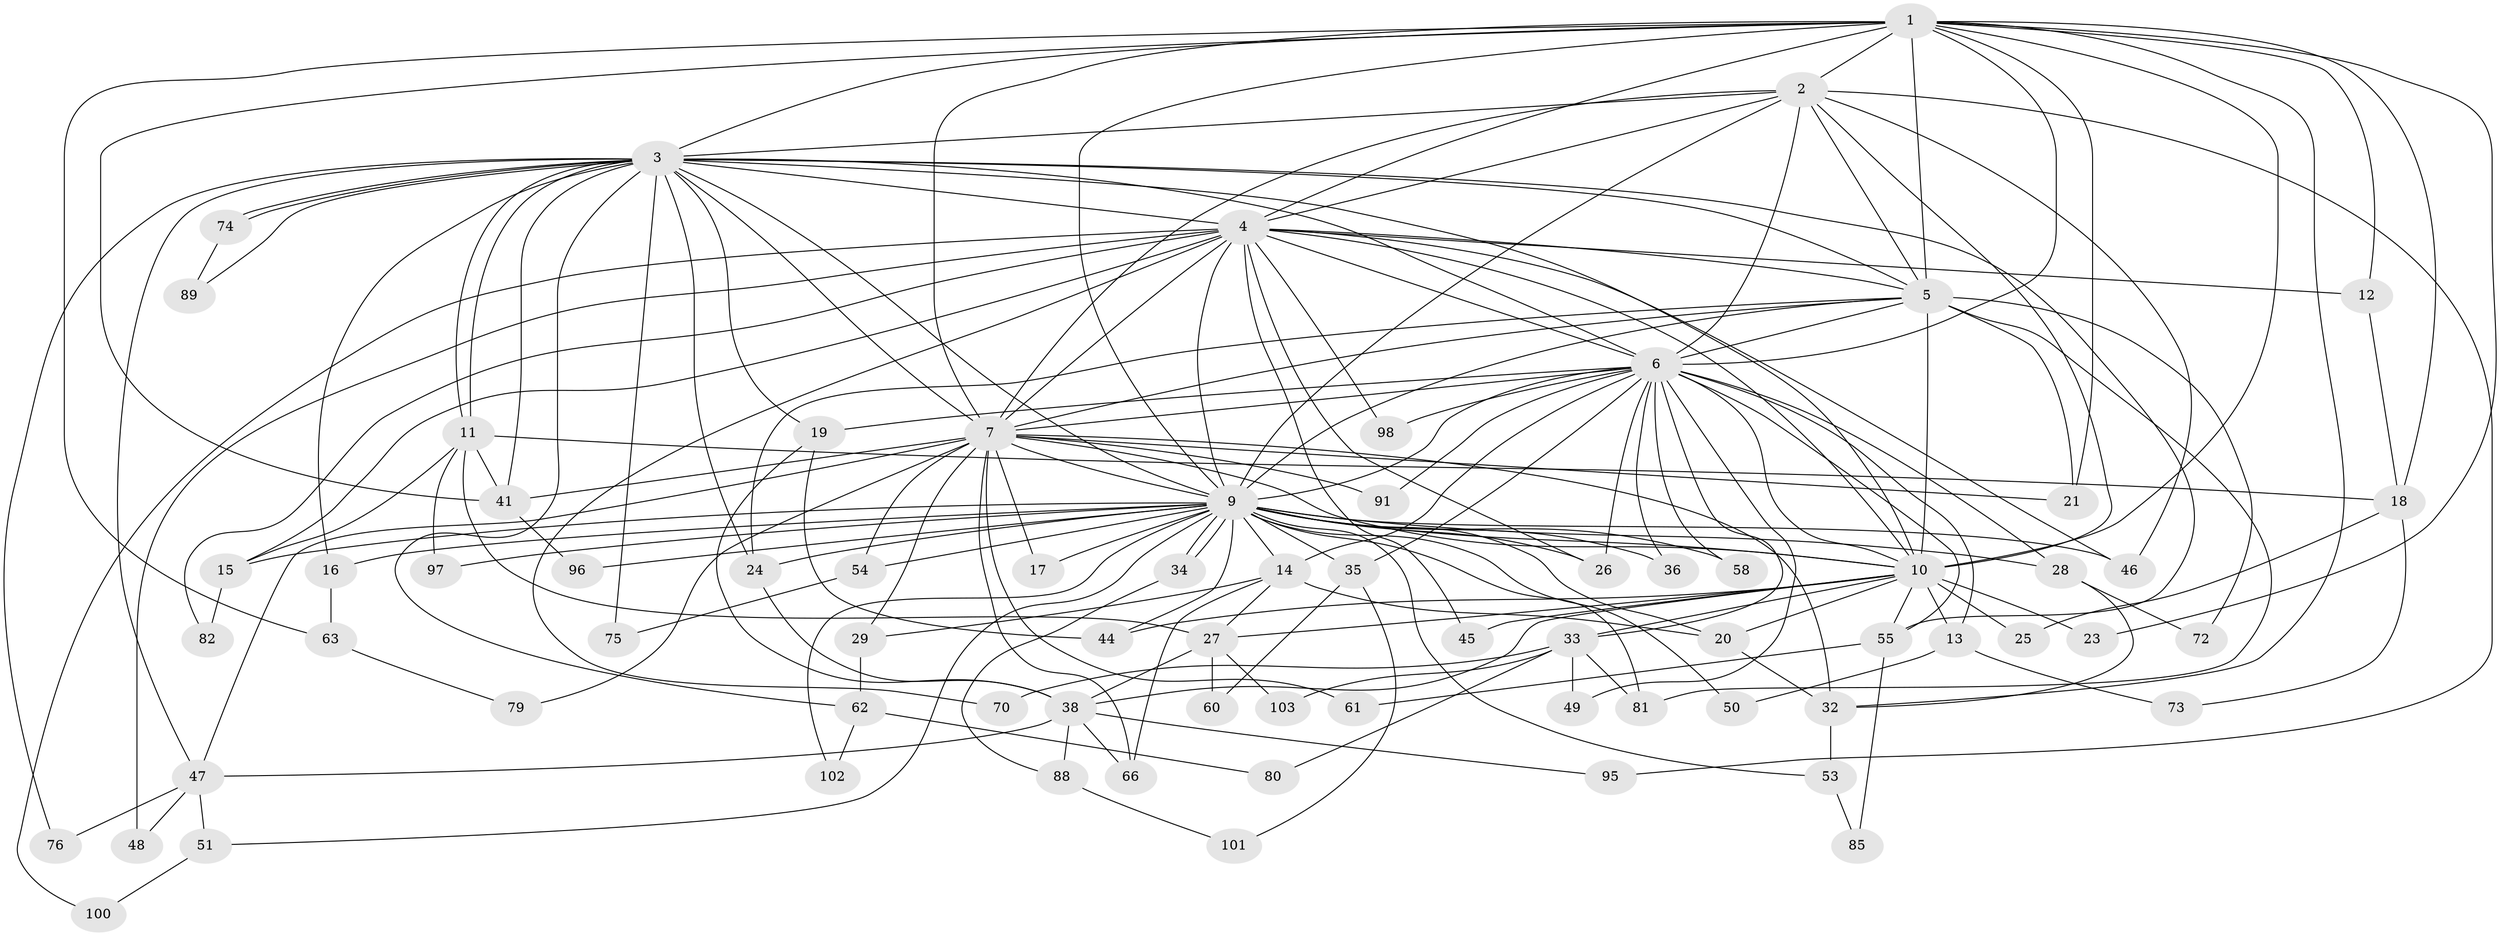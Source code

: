 // Generated by graph-tools (version 1.1) at 2025/23/03/03/25 07:23:37]
// undirected, 73 vertices, 183 edges
graph export_dot {
graph [start="1"]
  node [color=gray90,style=filled];
  1 [super="+90"];
  2 [super="+93"];
  3 [super="+57"];
  4 [super="+92"];
  5 [super="+52"];
  6 [super="+8"];
  7 [super="+68"];
  9 [super="+84"];
  10 [super="+31"];
  11 [super="+40"];
  12;
  13 [super="+22"];
  14 [super="+77"];
  15 [super="+30"];
  16 [super="+86"];
  17;
  18 [super="+64"];
  19 [super="+83"];
  20 [super="+39"];
  21 [super="+37"];
  23;
  24 [super="+43"];
  25;
  26 [super="+71"];
  27;
  28 [super="+94"];
  29;
  32 [super="+78"];
  33 [super="+59"];
  34;
  35 [super="+42"];
  36;
  38 [super="+87"];
  41 [super="+56"];
  44 [super="+65"];
  45;
  46;
  47 [super="+69"];
  48;
  49;
  50;
  51;
  53;
  54;
  55 [super="+67"];
  58;
  60;
  61;
  62;
  63;
  66;
  70;
  72;
  73;
  74;
  75;
  76;
  79;
  80;
  81 [super="+99"];
  82;
  85;
  88;
  89;
  91;
  95;
  96;
  97;
  98;
  100;
  101;
  102;
  103;
  1 -- 2;
  1 -- 3;
  1 -- 4 [weight=2];
  1 -- 5;
  1 -- 6 [weight=2];
  1 -- 7 [weight=2];
  1 -- 9;
  1 -- 10;
  1 -- 12;
  1 -- 23;
  1 -- 63;
  1 -- 18;
  1 -- 32;
  1 -- 21;
  1 -- 41;
  2 -- 3;
  2 -- 4;
  2 -- 5;
  2 -- 6 [weight=2];
  2 -- 7;
  2 -- 9;
  2 -- 10;
  2 -- 95;
  2 -- 46;
  3 -- 4;
  3 -- 5;
  3 -- 6 [weight=2];
  3 -- 7;
  3 -- 9;
  3 -- 10;
  3 -- 11 [weight=2];
  3 -- 11;
  3 -- 16;
  3 -- 19;
  3 -- 62;
  3 -- 74;
  3 -- 74;
  3 -- 75;
  3 -- 76;
  3 -- 89;
  3 -- 24;
  3 -- 47;
  3 -- 41;
  3 -- 55;
  4 -- 5 [weight=2];
  4 -- 6 [weight=2];
  4 -- 7;
  4 -- 9;
  4 -- 10;
  4 -- 12;
  4 -- 45;
  4 -- 46;
  4 -- 48;
  4 -- 70;
  4 -- 82;
  4 -- 98;
  4 -- 100;
  4 -- 15;
  4 -- 26;
  5 -- 6 [weight=2];
  5 -- 7;
  5 -- 9;
  5 -- 10;
  5 -- 21;
  5 -- 24;
  5 -- 72;
  5 -- 81;
  6 -- 7 [weight=2];
  6 -- 9 [weight=2];
  6 -- 10 [weight=2];
  6 -- 13 [weight=2];
  6 -- 26;
  6 -- 35;
  6 -- 55;
  6 -- 14;
  6 -- 19;
  6 -- 91;
  6 -- 28;
  6 -- 33 [weight=2];
  6 -- 98;
  6 -- 36;
  6 -- 49;
  6 -- 58;
  7 -- 9 [weight=2];
  7 -- 10;
  7 -- 17;
  7 -- 21;
  7 -- 29;
  7 -- 32;
  7 -- 41;
  7 -- 47;
  7 -- 54;
  7 -- 61;
  7 -- 66;
  7 -- 79;
  7 -- 91;
  9 -- 10;
  9 -- 14;
  9 -- 15;
  9 -- 16 [weight=2];
  9 -- 17;
  9 -- 20;
  9 -- 24;
  9 -- 26;
  9 -- 28;
  9 -- 34;
  9 -- 34;
  9 -- 35 [weight=2];
  9 -- 36;
  9 -- 46;
  9 -- 50;
  9 -- 51;
  9 -- 53;
  9 -- 54;
  9 -- 58;
  9 -- 81;
  9 -- 96;
  9 -- 97;
  9 -- 102;
  9 -- 44;
  10 -- 13;
  10 -- 20;
  10 -- 23;
  10 -- 25;
  10 -- 33;
  10 -- 44;
  10 -- 45;
  10 -- 55;
  10 -- 27;
  10 -- 38;
  11 -- 15;
  11 -- 18;
  11 -- 27 [weight=2];
  11 -- 41;
  11 -- 97;
  12 -- 18;
  13 -- 73;
  13 -- 50;
  14 -- 27;
  14 -- 29;
  14 -- 66;
  14 -- 20;
  15 -- 82;
  16 -- 63;
  18 -- 25;
  18 -- 73;
  19 -- 44;
  19 -- 38;
  20 -- 32;
  24 -- 38;
  27 -- 38;
  27 -- 60;
  27 -- 103;
  28 -- 72;
  28 -- 32;
  29 -- 62;
  32 -- 53;
  33 -- 49;
  33 -- 70;
  33 -- 80;
  33 -- 103;
  33 -- 81;
  34 -- 88;
  35 -- 101;
  35 -- 60;
  38 -- 47;
  38 -- 66;
  38 -- 88;
  38 -- 95;
  41 -- 96;
  47 -- 48;
  47 -- 51;
  47 -- 76;
  51 -- 100;
  53 -- 85;
  54 -- 75;
  55 -- 61;
  55 -- 85;
  62 -- 80;
  62 -- 102;
  63 -- 79;
  74 -- 89;
  88 -- 101;
}
